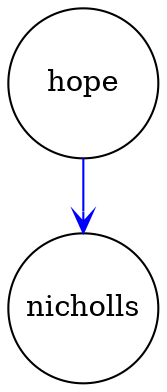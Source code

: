 digraph outcome_hope_nicholls { 
 K=0.6 
 hope -> { nicholls } [color="blue", arrowhead="vee", penwidth=1, href="#186"]; 
 "hope" [shape="circle", fixedsize="true", height=1, width=1, style="filled", fillcolor="white", href="#hope"]; 
 "nicholls" [shape="circle", fixedsize="true", height=1, width=1, style="filled", fillcolor="white", href="#nicholls"]; 

}